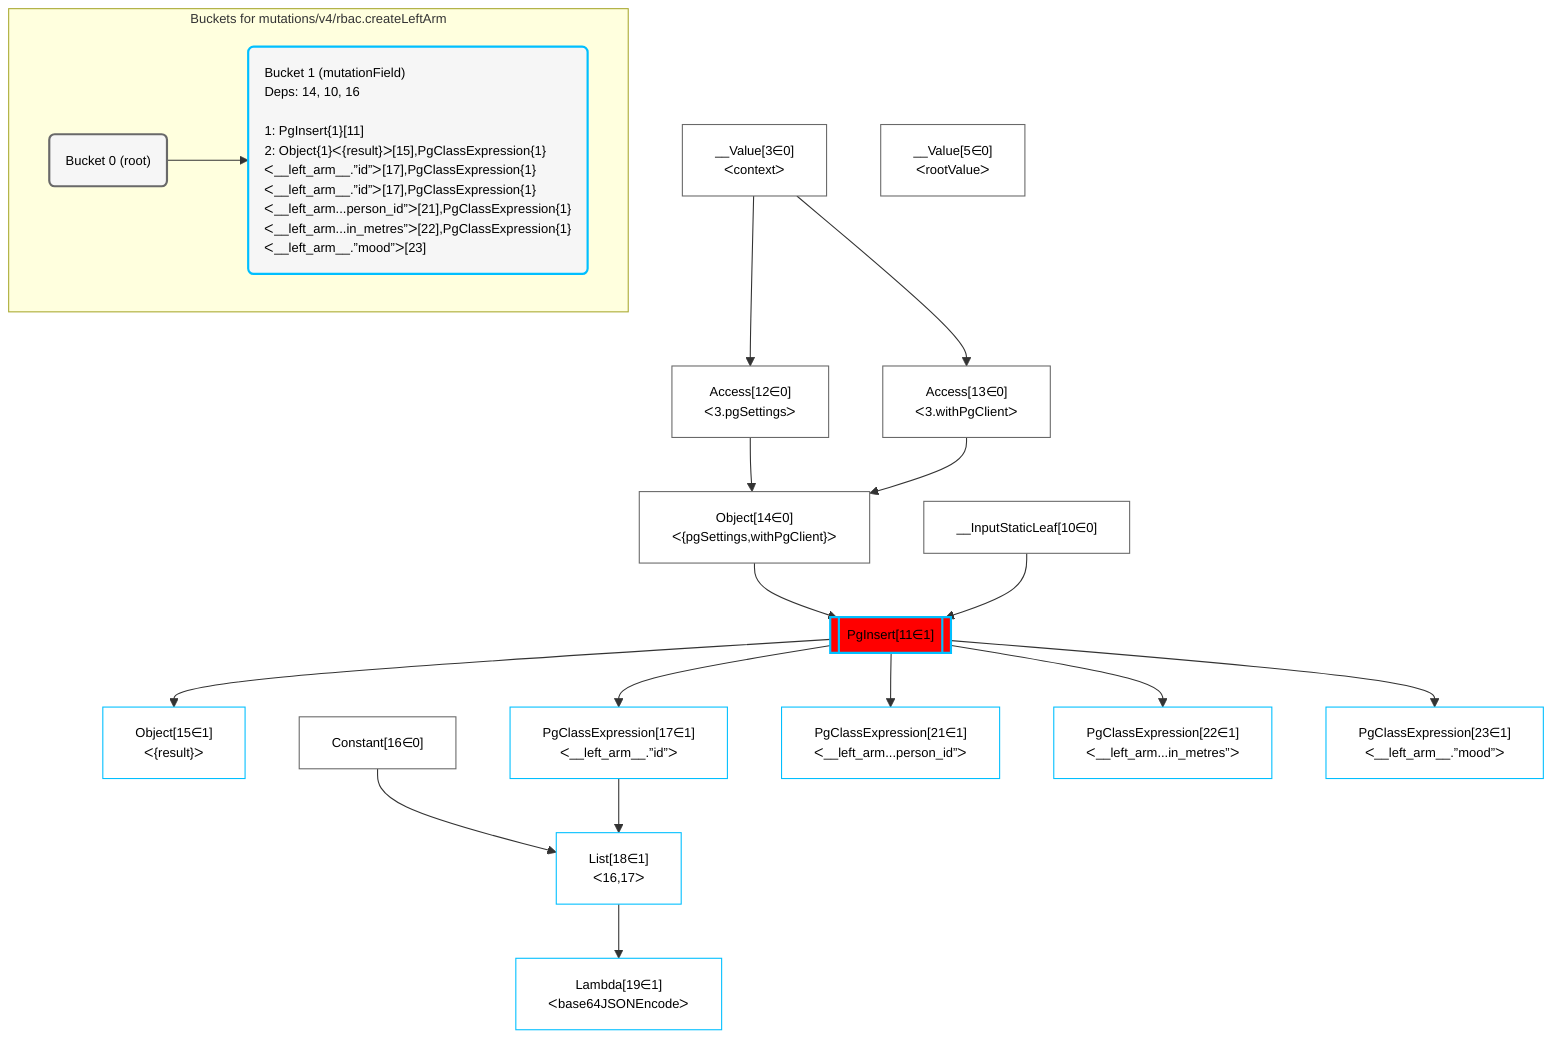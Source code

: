 %%{init: {'themeVariables': { 'fontSize': '12px'}}}%%
graph TD
    classDef path fill:#eee,stroke:#000,color:#000
    classDef plan fill:#fff,stroke-width:1px,color:#000
    classDef itemplan fill:#fff,stroke-width:2px,color:#000
    classDef sideeffectplan fill:#f00,stroke-width:2px,color:#000
    classDef bucket fill:#f6f6f6,color:#000,stroke-width:2px,text-align:left


    %% define steps
    __Value3["__Value[3∈0]<br />ᐸcontextᐳ"]:::plan
    __Value5["__Value[5∈0]<br />ᐸrootValueᐳ"]:::plan
    __InputStaticLeaf10["__InputStaticLeaf[10∈0]"]:::plan
    Access12["Access[12∈0]<br />ᐸ3.pgSettingsᐳ"]:::plan
    Access13["Access[13∈0]<br />ᐸ3.withPgClientᐳ"]:::plan
    Object14["Object[14∈0]<br />ᐸ{pgSettings,withPgClient}ᐳ"]:::plan
    PgInsert11[["PgInsert[11∈1]"]]:::sideeffectplan
    Object15["Object[15∈1]<br />ᐸ{result}ᐳ"]:::plan
    Constant16["Constant[16∈0]"]:::plan
    PgClassExpression17["PgClassExpression[17∈1]<br />ᐸ__left_arm__.”id”ᐳ"]:::plan
    List18["List[18∈1]<br />ᐸ16,17ᐳ"]:::plan
    Lambda19["Lambda[19∈1]<br />ᐸbase64JSONEncodeᐳ"]:::plan
    PgClassExpression21["PgClassExpression[21∈1]<br />ᐸ__left_arm...person_id”ᐳ"]:::plan
    PgClassExpression22["PgClassExpression[22∈1]<br />ᐸ__left_arm...in_metres”ᐳ"]:::plan
    PgClassExpression23["PgClassExpression[23∈1]<br />ᐸ__left_arm__.”mood”ᐳ"]:::plan

    %% plan dependencies
    __Value3 --> Access12
    __Value3 --> Access13
    Access12 & Access13 --> Object14
    Object14 & __InputStaticLeaf10 --> PgInsert11
    PgInsert11 --> Object15
    PgInsert11 --> PgClassExpression17
    Constant16 & PgClassExpression17 --> List18
    List18 --> Lambda19
    PgInsert11 --> PgClassExpression21
    PgInsert11 --> PgClassExpression22
    PgInsert11 --> PgClassExpression23

    subgraph "Buckets for mutations/v4/rbac.createLeftArm"
    Bucket0("Bucket 0 (root)"):::bucket
    classDef bucket0 stroke:#696969
    class Bucket0,__Value3,__Value5,__InputStaticLeaf10,Access12,Access13,Object14,Constant16 bucket0
    Bucket1("Bucket 1 (mutationField)<br />Deps: 14, 10, 16<br /><br />1: PgInsert{1}[11]<br />2: Object{1}ᐸ{result}ᐳ[15],PgClassExpression{1}ᐸ__left_arm__.”id”ᐳ[17],PgClassExpression{1}ᐸ__left_arm__.”id”ᐳ[17],PgClassExpression{1}ᐸ__left_arm...person_id”ᐳ[21],PgClassExpression{1}ᐸ__left_arm...in_metres”ᐳ[22],PgClassExpression{1}ᐸ__left_arm__.”mood”ᐳ[23]"):::bucket
    classDef bucket1 stroke:#00bfff
    class Bucket1,PgInsert11,Object15,PgClassExpression17,List18,Lambda19,PgClassExpression21,PgClassExpression22,PgClassExpression23 bucket1
    Bucket0 --> Bucket1
    end